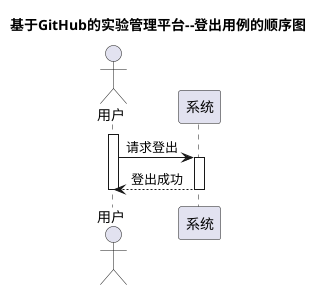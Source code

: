 @startuml
title 基于GitHub的实验管理平台--登出用例的顺序图
actor 用户
activate 用户
用户->系统:请求登出
activate 系统
系统-->用户:登出成功
deactivate 系统
deactivate 用户
@enduml